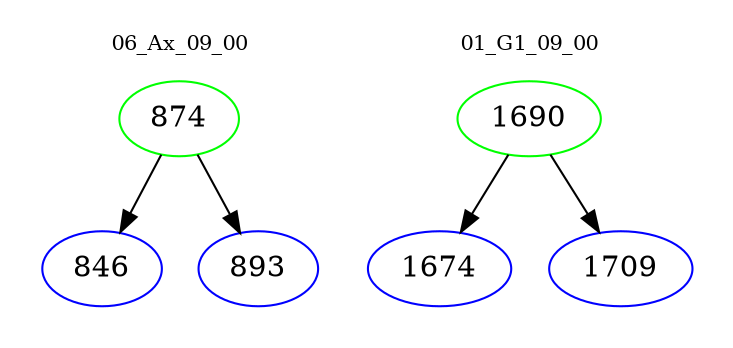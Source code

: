digraph{
subgraph cluster_0 {
color = white
label = "06_Ax_09_00";
fontsize=10;
T0_874 [label="874", color="green"]
T0_874 -> T0_846 [color="black"]
T0_846 [label="846", color="blue"]
T0_874 -> T0_893 [color="black"]
T0_893 [label="893", color="blue"]
}
subgraph cluster_1 {
color = white
label = "01_G1_09_00";
fontsize=10;
T1_1690 [label="1690", color="green"]
T1_1690 -> T1_1674 [color="black"]
T1_1674 [label="1674", color="blue"]
T1_1690 -> T1_1709 [color="black"]
T1_1709 [label="1709", color="blue"]
}
}
